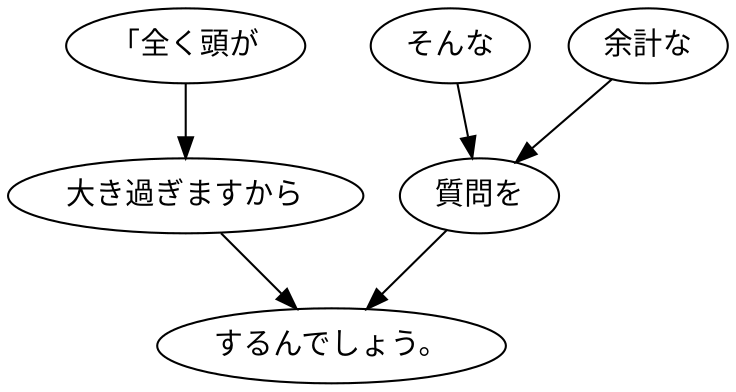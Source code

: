 digraph graph7506 {
	node0 [label="「全く頭が"];
	node1 [label="大き過ぎますから"];
	node2 [label="そんな"];
	node3 [label="余計な"];
	node4 [label="質問を"];
	node5 [label="するんでしょう。"];
	node0 -> node1;
	node1 -> node5;
	node2 -> node4;
	node3 -> node4;
	node4 -> node5;
}
